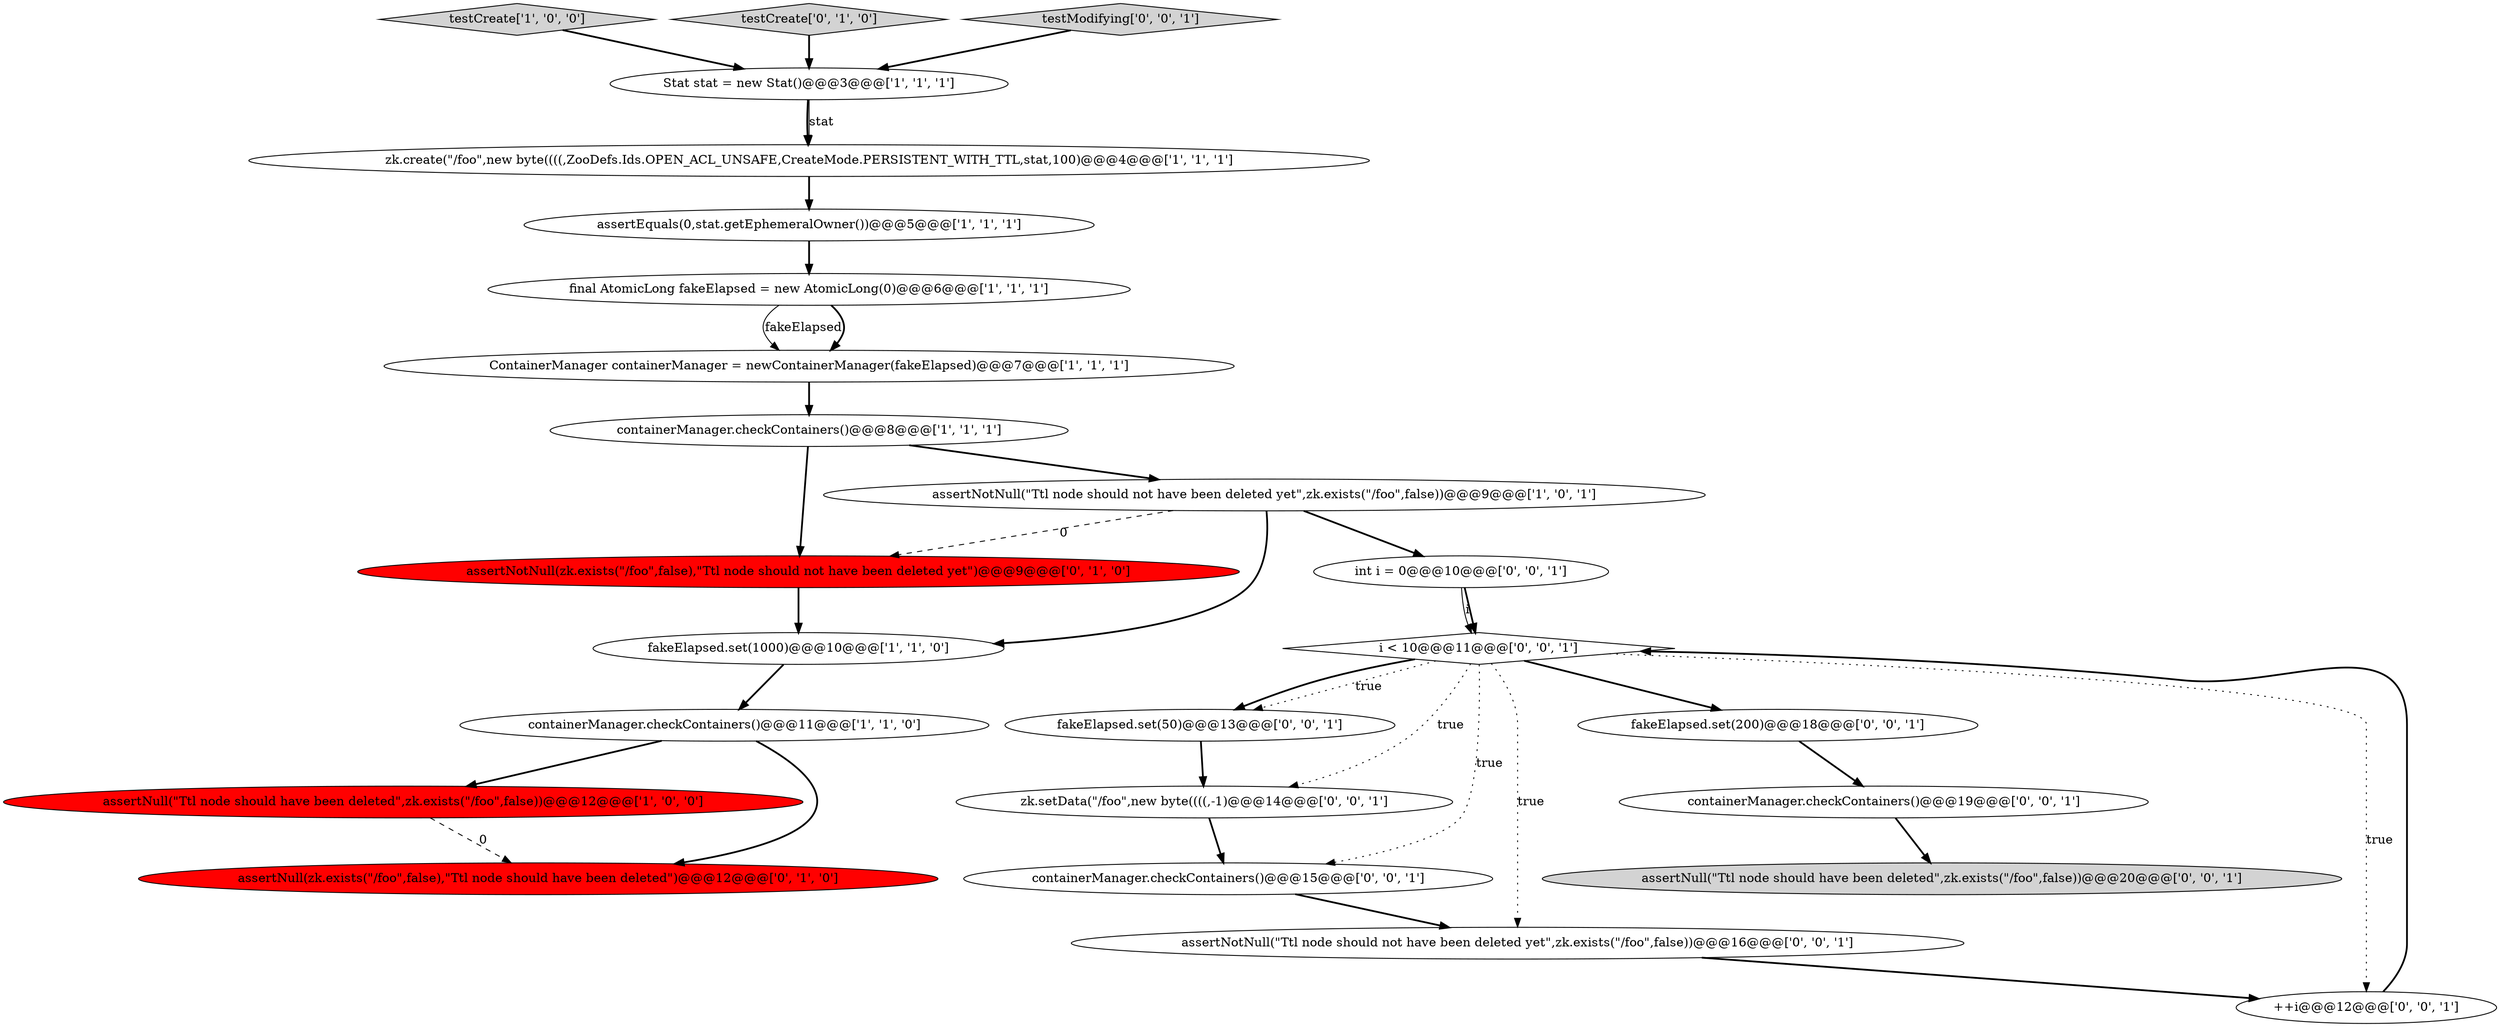 digraph {
2 [style = filled, label = "Stat stat = new Stat()@@@3@@@['1', '1', '1']", fillcolor = white, shape = ellipse image = "AAA0AAABBB1BBB"];
3 [style = filled, label = "zk.create(\"/foo\",new byte((((,ZooDefs.Ids.OPEN_ACL_UNSAFE,CreateMode.PERSISTENT_WITH_TTL,stat,100)@@@4@@@['1', '1', '1']", fillcolor = white, shape = ellipse image = "AAA0AAABBB1BBB"];
5 [style = filled, label = "testCreate['1', '0', '0']", fillcolor = lightgray, shape = diamond image = "AAA0AAABBB1BBB"];
21 [style = filled, label = "fakeElapsed.set(200)@@@18@@@['0', '0', '1']", fillcolor = white, shape = ellipse image = "AAA0AAABBB3BBB"];
8 [style = filled, label = "ContainerManager containerManager = newContainerManager(fakeElapsed)@@@7@@@['1', '1', '1']", fillcolor = white, shape = ellipse image = "AAA0AAABBB1BBB"];
7 [style = filled, label = "assertNull(\"Ttl node should have been deleted\",zk.exists(\"/foo\",false))@@@12@@@['1', '0', '0']", fillcolor = red, shape = ellipse image = "AAA1AAABBB1BBB"];
22 [style = filled, label = "zk.setData(\"/foo\",new byte((((,-1)@@@14@@@['0', '0', '1']", fillcolor = white, shape = ellipse image = "AAA0AAABBB3BBB"];
14 [style = filled, label = "++i@@@12@@@['0', '0', '1']", fillcolor = white, shape = ellipse image = "AAA0AAABBB3BBB"];
6 [style = filled, label = "final AtomicLong fakeElapsed = new AtomicLong(0)@@@6@@@['1', '1', '1']", fillcolor = white, shape = ellipse image = "AAA0AAABBB1BBB"];
12 [style = filled, label = "testCreate['0', '1', '0']", fillcolor = lightgray, shape = diamond image = "AAA0AAABBB2BBB"];
17 [style = filled, label = "assertNull(\"Ttl node should have been deleted\",zk.exists(\"/foo\",false))@@@20@@@['0', '0', '1']", fillcolor = lightgray, shape = ellipse image = "AAA0AAABBB3BBB"];
9 [style = filled, label = "fakeElapsed.set(1000)@@@10@@@['1', '1', '0']", fillcolor = white, shape = ellipse image = "AAA0AAABBB1BBB"];
23 [style = filled, label = "testModifying['0', '0', '1']", fillcolor = lightgray, shape = diamond image = "AAA0AAABBB3BBB"];
13 [style = filled, label = "assertNotNull(zk.exists(\"/foo\",false),\"Ttl node should not have been deleted yet\")@@@9@@@['0', '1', '0']", fillcolor = red, shape = ellipse image = "AAA1AAABBB2BBB"];
24 [style = filled, label = "int i = 0@@@10@@@['0', '0', '1']", fillcolor = white, shape = ellipse image = "AAA0AAABBB3BBB"];
15 [style = filled, label = "fakeElapsed.set(50)@@@13@@@['0', '0', '1']", fillcolor = white, shape = ellipse image = "AAA0AAABBB3BBB"];
20 [style = filled, label = "assertNotNull(\"Ttl node should not have been deleted yet\",zk.exists(\"/foo\",false))@@@16@@@['0', '0', '1']", fillcolor = white, shape = ellipse image = "AAA0AAABBB3BBB"];
4 [style = filled, label = "assertEquals(0,stat.getEphemeralOwner())@@@5@@@['1', '1', '1']", fillcolor = white, shape = ellipse image = "AAA0AAABBB1BBB"];
18 [style = filled, label = "containerManager.checkContainers()@@@19@@@['0', '0', '1']", fillcolor = white, shape = ellipse image = "AAA0AAABBB3BBB"];
16 [style = filled, label = "containerManager.checkContainers()@@@15@@@['0', '0', '1']", fillcolor = white, shape = ellipse image = "AAA0AAABBB3BBB"];
19 [style = filled, label = "i < 10@@@11@@@['0', '0', '1']", fillcolor = white, shape = diamond image = "AAA0AAABBB3BBB"];
1 [style = filled, label = "containerManager.checkContainers()@@@11@@@['1', '1', '0']", fillcolor = white, shape = ellipse image = "AAA0AAABBB1BBB"];
0 [style = filled, label = "assertNotNull(\"Ttl node should not have been deleted yet\",zk.exists(\"/foo\",false))@@@9@@@['1', '0', '1']", fillcolor = white, shape = ellipse image = "AAA0AAABBB1BBB"];
11 [style = filled, label = "assertNull(zk.exists(\"/foo\",false),\"Ttl node should have been deleted\")@@@12@@@['0', '1', '0']", fillcolor = red, shape = ellipse image = "AAA1AAABBB2BBB"];
10 [style = filled, label = "containerManager.checkContainers()@@@8@@@['1', '1', '1']", fillcolor = white, shape = ellipse image = "AAA0AAABBB1BBB"];
8->10 [style = bold, label=""];
19->14 [style = dotted, label="true"];
0->9 [style = bold, label=""];
6->8 [style = solid, label="fakeElapsed"];
24->19 [style = bold, label=""];
4->6 [style = bold, label=""];
22->16 [style = bold, label=""];
19->20 [style = dotted, label="true"];
2->3 [style = bold, label=""];
7->11 [style = dashed, label="0"];
18->17 [style = bold, label=""];
14->19 [style = bold, label=""];
20->14 [style = bold, label=""];
19->15 [style = dotted, label="true"];
3->4 [style = bold, label=""];
1->7 [style = bold, label=""];
21->18 [style = bold, label=""];
1->11 [style = bold, label=""];
15->22 [style = bold, label=""];
5->2 [style = bold, label=""];
12->2 [style = bold, label=""];
10->13 [style = bold, label=""];
24->19 [style = solid, label="i"];
0->24 [style = bold, label=""];
10->0 [style = bold, label=""];
6->8 [style = bold, label=""];
19->22 [style = dotted, label="true"];
0->13 [style = dashed, label="0"];
19->16 [style = dotted, label="true"];
2->3 [style = solid, label="stat"];
13->9 [style = bold, label=""];
23->2 [style = bold, label=""];
19->15 [style = bold, label=""];
9->1 [style = bold, label=""];
16->20 [style = bold, label=""];
19->21 [style = bold, label=""];
}
